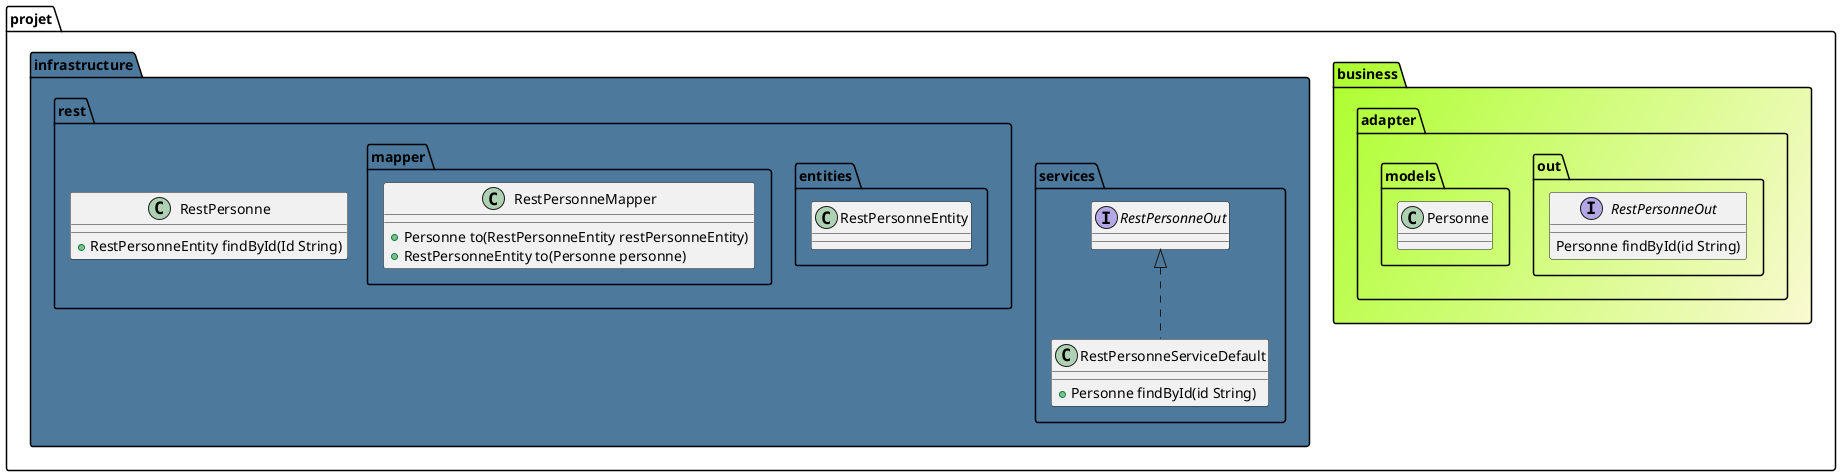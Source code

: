 @startuml
package projet.business #GreenYellow/LightGoldenRodYellow {
  package projet.business.adapter.out {
  interface RestPersonneOut {
    Personne findById(id String)
  }
  }
  package projet.business.adapter.models {
    class Personne{
    }
  }
}
package projet.infrastructure #4C799C {
  package projet.infrastructure.services {
    class RestPersonneServiceDefault implements RestPersonneOut {
    + {method} Personne findById(id String)
    }
  }
  package projet.infrastructure.rest {
    class RestPersonne{
        + RestPersonneEntity findById(Id String)
    }
  }
  package projet.infrastructure.rest.entities {
    class RestPersonneEntity
  }
  package projet.infrastructure.rest.mapper {
    class RestPersonneMapper{
        + Personne to(RestPersonneEntity restPersonneEntity)
        + RestPersonneEntity to(Personne personne)
    }
  }
}
@enduml
